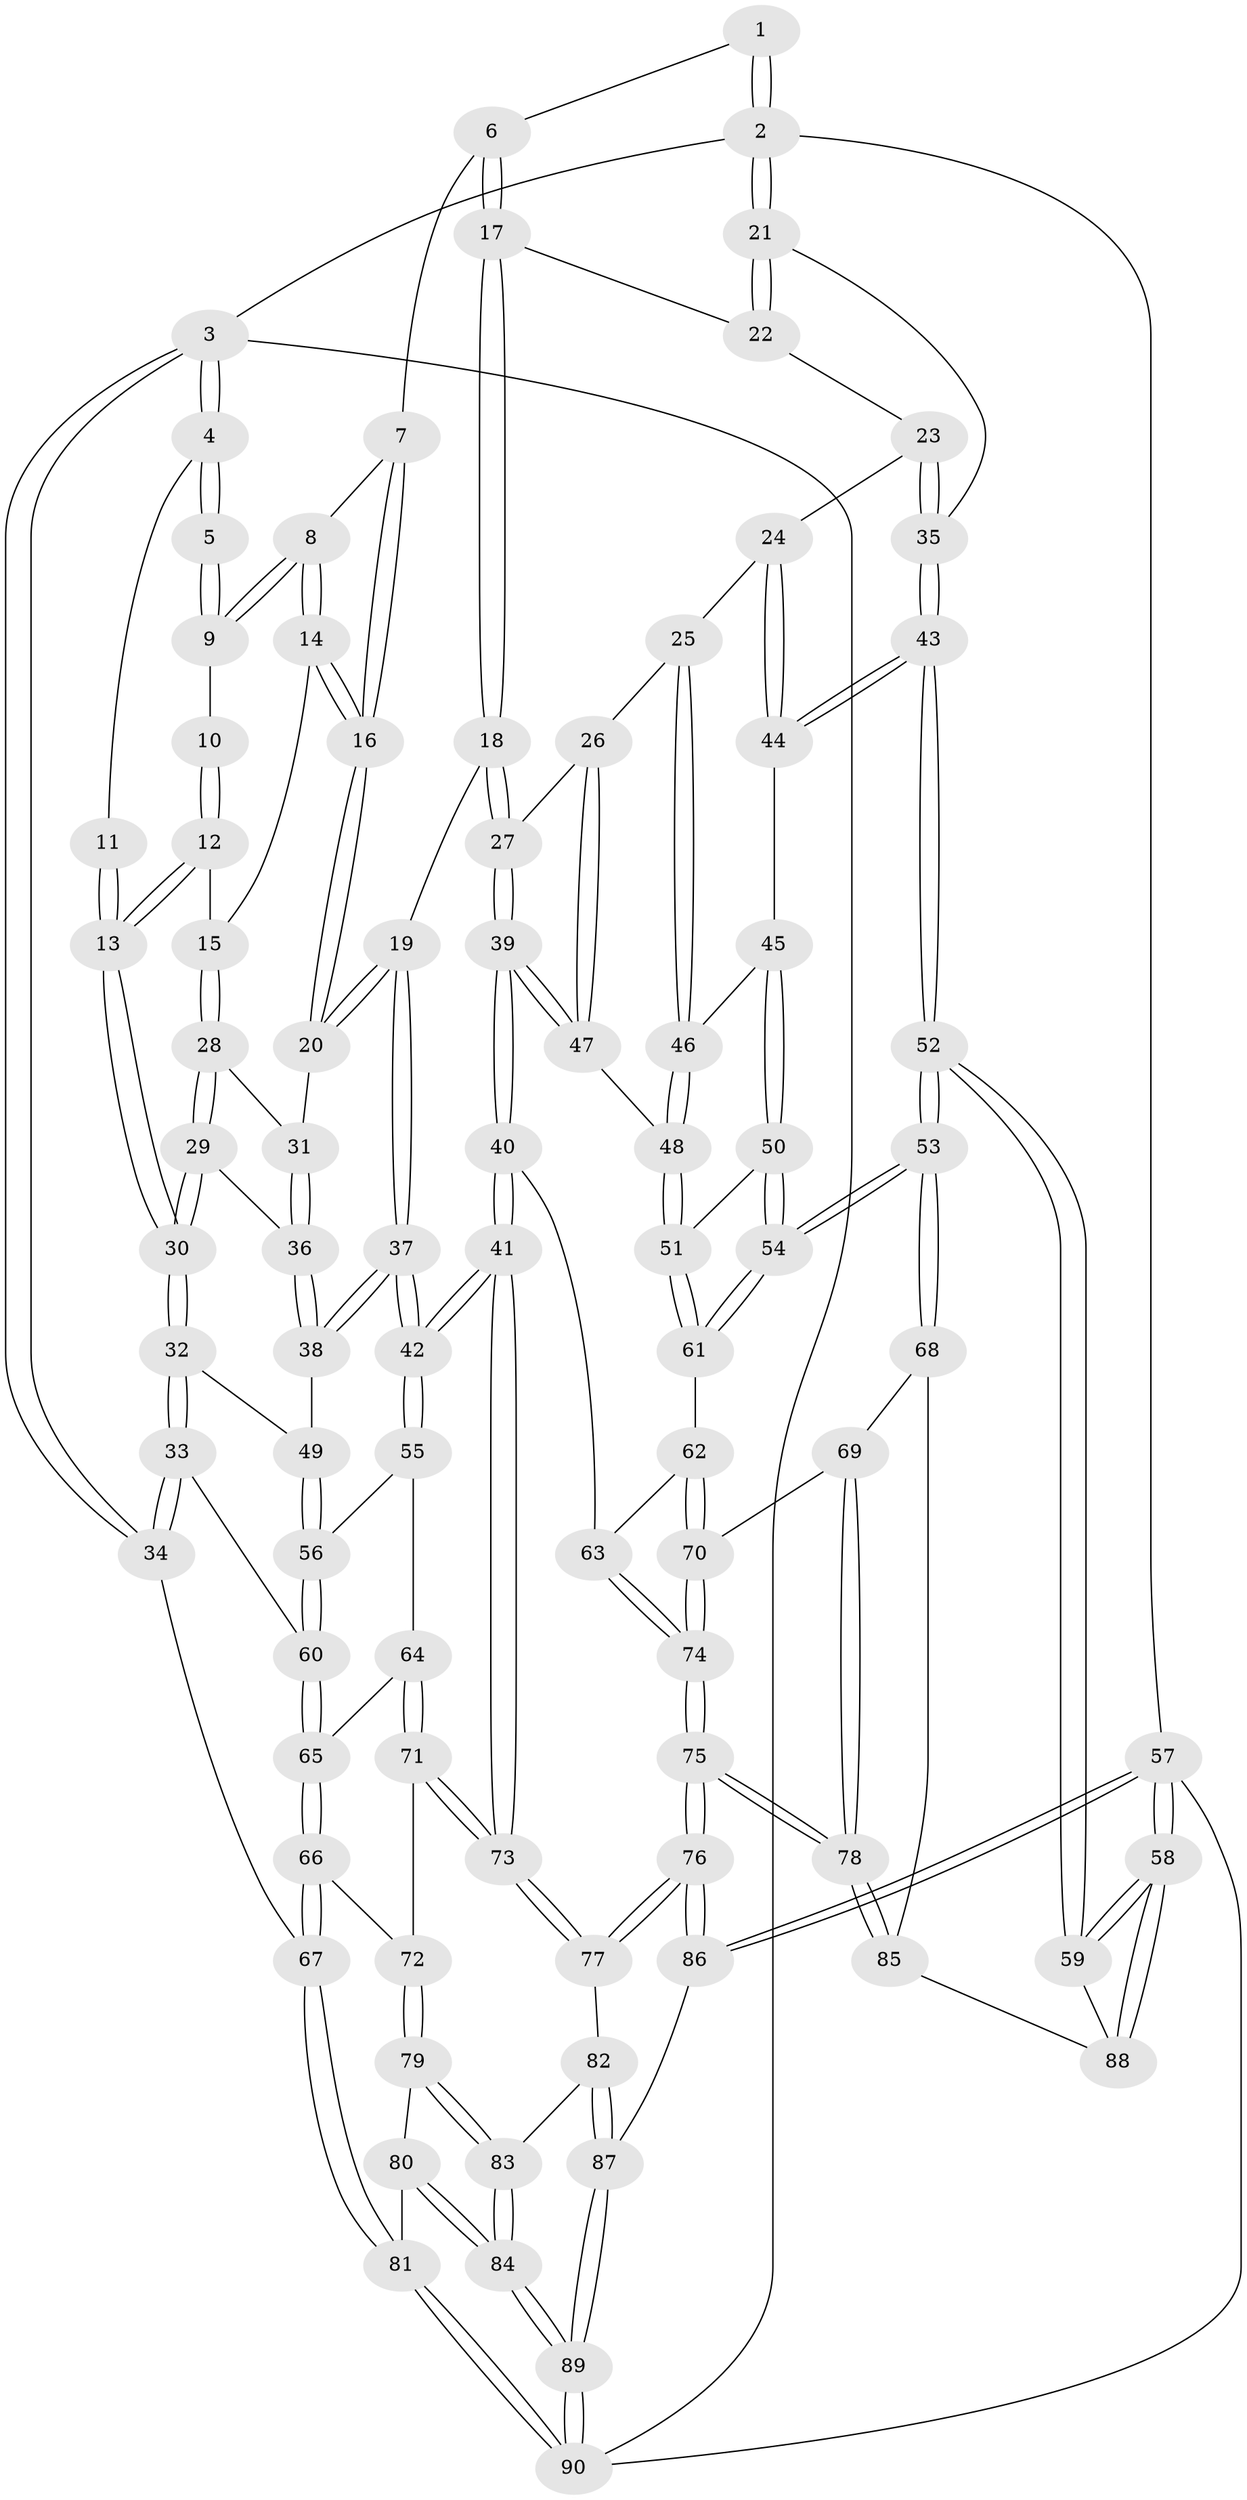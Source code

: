 // coarse degree distribution, {6: 0.027777777777777776, 3: 0.4444444444444444, 4: 0.4722222222222222, 5: 0.05555555555555555}
// Generated by graph-tools (version 1.1) at 2025/38/03/04/25 23:38:22]
// undirected, 90 vertices, 222 edges
graph export_dot {
  node [color=gray90,style=filled];
  1 [pos="+0.681369095609946+0"];
  2 [pos="+1+0"];
  3 [pos="+0+0"];
  4 [pos="+0+0"];
  5 [pos="+0.37328292998152934+0"];
  6 [pos="+0.6740438017574791+0.03175289104942446"];
  7 [pos="+0.584651365925049+0.08169334807761862"];
  8 [pos="+0.37331557171188523+0"];
  9 [pos="+0.3679983091687771+0"];
  10 [pos="+0.18934885730841738+0.05993934848829584"];
  11 [pos="+0.03493562497716475+0"];
  12 [pos="+0.1903720345234692+0.10359425106965392"];
  13 [pos="+0.11113998198553432+0.23451271568200666"];
  14 [pos="+0.37329604246302656+0.003756971552639454"];
  15 [pos="+0.3235041179701297+0.12511176269279733"];
  16 [pos="+0.5185279425875445+0.1933444117810197"];
  17 [pos="+0.7197720415358714+0.10255772578753804"];
  18 [pos="+0.6875633082033892+0.27956953682512053"];
  19 [pos="+0.6276993775076366+0.28383470377536046"];
  20 [pos="+0.5209011211483884+0.2336944242715378"];
  21 [pos="+1+0"];
  22 [pos="+0.841332387766937+0.10419261397924548"];
  23 [pos="+0.8652858261132923+0.21749595174945371"];
  24 [pos="+0.8149045946208159+0.30494044665318903"];
  25 [pos="+0.7782185392826017+0.3127713309816252"];
  26 [pos="+0.7352437034373341+0.311305092734797"];
  27 [pos="+0.7330688682132933+0.31056102886445497"];
  28 [pos="+0.3119684418588547+0.21936505648748367"];
  29 [pos="+0.2467117402724476+0.2751643570362919"];
  30 [pos="+0.1090170253316375+0.318358567501839"];
  31 [pos="+0.4776819549113728+0.25487063434179136"];
  32 [pos="+0.10125886316114922+0.3271733862534833"];
  33 [pos="+0+0.4098392317884017"];
  34 [pos="+0+0.4120295587220465"];
  35 [pos="+1+0.12196069060284469"];
  36 [pos="+0.4200828767465624+0.42261810935119304"];
  37 [pos="+0.49167062782394794+0.5682260742790285"];
  38 [pos="+0.420779026437012+0.42635354165198347"];
  39 [pos="+0.592894436132165+0.6002695857856303"];
  40 [pos="+0.5840779120556607+0.606849136338812"];
  41 [pos="+0.4993687795823427+0.6169497456378811"];
  42 [pos="+0.4977199502981595+0.6135641008194428"];
  43 [pos="+1+0.3340111225075366"];
  44 [pos="+0.9500158717373391+0.36661616196722835"];
  45 [pos="+0.8938141419001242+0.47262032325090403"];
  46 [pos="+0.8253563505530201+0.44517990279186487"];
  47 [pos="+0.7562264223011971+0.5255857035924294"];
  48 [pos="+0.7594912288291797+0.5258680999203255"];
  49 [pos="+0.23771760261018673+0.4370376917881771"];
  50 [pos="+0.8934103971084972+0.5205406046385097"];
  51 [pos="+0.8138481116956972+0.5481853757374634"];
  52 [pos="+1+0.7130229074950158"];
  53 [pos="+1+0.7105559347534598"];
  54 [pos="+1+0.6934690510595556"];
  55 [pos="+0.3105489157345346+0.542961302542475"];
  56 [pos="+0.2851490016035543+0.5256686652550037"];
  57 [pos="+1+1"];
  58 [pos="+1+1"];
  59 [pos="+1+0.9712927495788237"];
  60 [pos="+0.10423755260808562+0.5861126172002303"];
  61 [pos="+0.8339504808778653+0.6552619644310423"];
  62 [pos="+0.7993083606207733+0.677616971910053"];
  63 [pos="+0.6636237846799679+0.6541309874802419"];
  64 [pos="+0.1598648021427944+0.6568969768245031"];
  65 [pos="+0.1081274940505136+0.5938077075749278"];
  66 [pos="+0+0.7696523687140936"];
  67 [pos="+0+0.8188257083073376"];
  68 [pos="+1+0.7418943120464709"];
  69 [pos="+0.8453327705200112+0.7708149354766733"];
  70 [pos="+0.804047815815567+0.7314099991679908"];
  71 [pos="+0.1712284469766304+0.6766040335656903"];
  72 [pos="+0.1390649011323391+0.7954800765208925"];
  73 [pos="+0.4624098489841346+0.7072372010806779"];
  74 [pos="+0.73901664162399+0.7958483239917661"];
  75 [pos="+0.7334690614405995+0.9431502117610618"];
  76 [pos="+0.7123896070728291+0.9684187831059543"];
  77 [pos="+0.46156472211725796+0.7478388734236848"];
  78 [pos="+0.7624071611646235+0.9264765411989112"];
  79 [pos="+0.13991933649396038+0.7977627840481273"];
  80 [pos="+0.05331623163794186+0.8975374335621028"];
  81 [pos="+0+0.892517772514319"];
  82 [pos="+0.41760039385278097+0.8098550321588373"];
  83 [pos="+0.272362709564236+0.9279512345531148"];
  84 [pos="+0.21777560604152227+1"];
  85 [pos="+0.8489193764982859+0.9007918341709243"];
  86 [pos="+0.7078198581664336+1"];
  87 [pos="+0.549997735488686+1"];
  88 [pos="+0.8863782566327054+0.9229057802905769"];
  89 [pos="+0.2019077111662198+1"];
  90 [pos="+0+1"];
  1 -- 2;
  1 -- 2;
  1 -- 6;
  2 -- 3;
  2 -- 21;
  2 -- 21;
  2 -- 57;
  3 -- 4;
  3 -- 4;
  3 -- 34;
  3 -- 34;
  3 -- 90;
  4 -- 5;
  4 -- 5;
  4 -- 11;
  5 -- 9;
  5 -- 9;
  6 -- 7;
  6 -- 17;
  6 -- 17;
  7 -- 8;
  7 -- 16;
  7 -- 16;
  8 -- 9;
  8 -- 9;
  8 -- 14;
  8 -- 14;
  9 -- 10;
  10 -- 12;
  10 -- 12;
  11 -- 13;
  11 -- 13;
  12 -- 13;
  12 -- 13;
  12 -- 15;
  13 -- 30;
  13 -- 30;
  14 -- 15;
  14 -- 16;
  14 -- 16;
  15 -- 28;
  15 -- 28;
  16 -- 20;
  16 -- 20;
  17 -- 18;
  17 -- 18;
  17 -- 22;
  18 -- 19;
  18 -- 27;
  18 -- 27;
  19 -- 20;
  19 -- 20;
  19 -- 37;
  19 -- 37;
  20 -- 31;
  21 -- 22;
  21 -- 22;
  21 -- 35;
  22 -- 23;
  23 -- 24;
  23 -- 35;
  23 -- 35;
  24 -- 25;
  24 -- 44;
  24 -- 44;
  25 -- 26;
  25 -- 46;
  25 -- 46;
  26 -- 27;
  26 -- 47;
  26 -- 47;
  27 -- 39;
  27 -- 39;
  28 -- 29;
  28 -- 29;
  28 -- 31;
  29 -- 30;
  29 -- 30;
  29 -- 36;
  30 -- 32;
  30 -- 32;
  31 -- 36;
  31 -- 36;
  32 -- 33;
  32 -- 33;
  32 -- 49;
  33 -- 34;
  33 -- 34;
  33 -- 60;
  34 -- 67;
  35 -- 43;
  35 -- 43;
  36 -- 38;
  36 -- 38;
  37 -- 38;
  37 -- 38;
  37 -- 42;
  37 -- 42;
  38 -- 49;
  39 -- 40;
  39 -- 40;
  39 -- 47;
  39 -- 47;
  40 -- 41;
  40 -- 41;
  40 -- 63;
  41 -- 42;
  41 -- 42;
  41 -- 73;
  41 -- 73;
  42 -- 55;
  42 -- 55;
  43 -- 44;
  43 -- 44;
  43 -- 52;
  43 -- 52;
  44 -- 45;
  45 -- 46;
  45 -- 50;
  45 -- 50;
  46 -- 48;
  46 -- 48;
  47 -- 48;
  48 -- 51;
  48 -- 51;
  49 -- 56;
  49 -- 56;
  50 -- 51;
  50 -- 54;
  50 -- 54;
  51 -- 61;
  51 -- 61;
  52 -- 53;
  52 -- 53;
  52 -- 59;
  52 -- 59;
  53 -- 54;
  53 -- 54;
  53 -- 68;
  53 -- 68;
  54 -- 61;
  54 -- 61;
  55 -- 56;
  55 -- 64;
  56 -- 60;
  56 -- 60;
  57 -- 58;
  57 -- 58;
  57 -- 86;
  57 -- 86;
  57 -- 90;
  58 -- 59;
  58 -- 59;
  58 -- 88;
  58 -- 88;
  59 -- 88;
  60 -- 65;
  60 -- 65;
  61 -- 62;
  62 -- 63;
  62 -- 70;
  62 -- 70;
  63 -- 74;
  63 -- 74;
  64 -- 65;
  64 -- 71;
  64 -- 71;
  65 -- 66;
  65 -- 66;
  66 -- 67;
  66 -- 67;
  66 -- 72;
  67 -- 81;
  67 -- 81;
  68 -- 69;
  68 -- 85;
  69 -- 70;
  69 -- 78;
  69 -- 78;
  70 -- 74;
  70 -- 74;
  71 -- 72;
  71 -- 73;
  71 -- 73;
  72 -- 79;
  72 -- 79;
  73 -- 77;
  73 -- 77;
  74 -- 75;
  74 -- 75;
  75 -- 76;
  75 -- 76;
  75 -- 78;
  75 -- 78;
  76 -- 77;
  76 -- 77;
  76 -- 86;
  76 -- 86;
  77 -- 82;
  78 -- 85;
  78 -- 85;
  79 -- 80;
  79 -- 83;
  79 -- 83;
  80 -- 81;
  80 -- 84;
  80 -- 84;
  81 -- 90;
  81 -- 90;
  82 -- 83;
  82 -- 87;
  82 -- 87;
  83 -- 84;
  83 -- 84;
  84 -- 89;
  84 -- 89;
  85 -- 88;
  86 -- 87;
  87 -- 89;
  87 -- 89;
  89 -- 90;
  89 -- 90;
}

